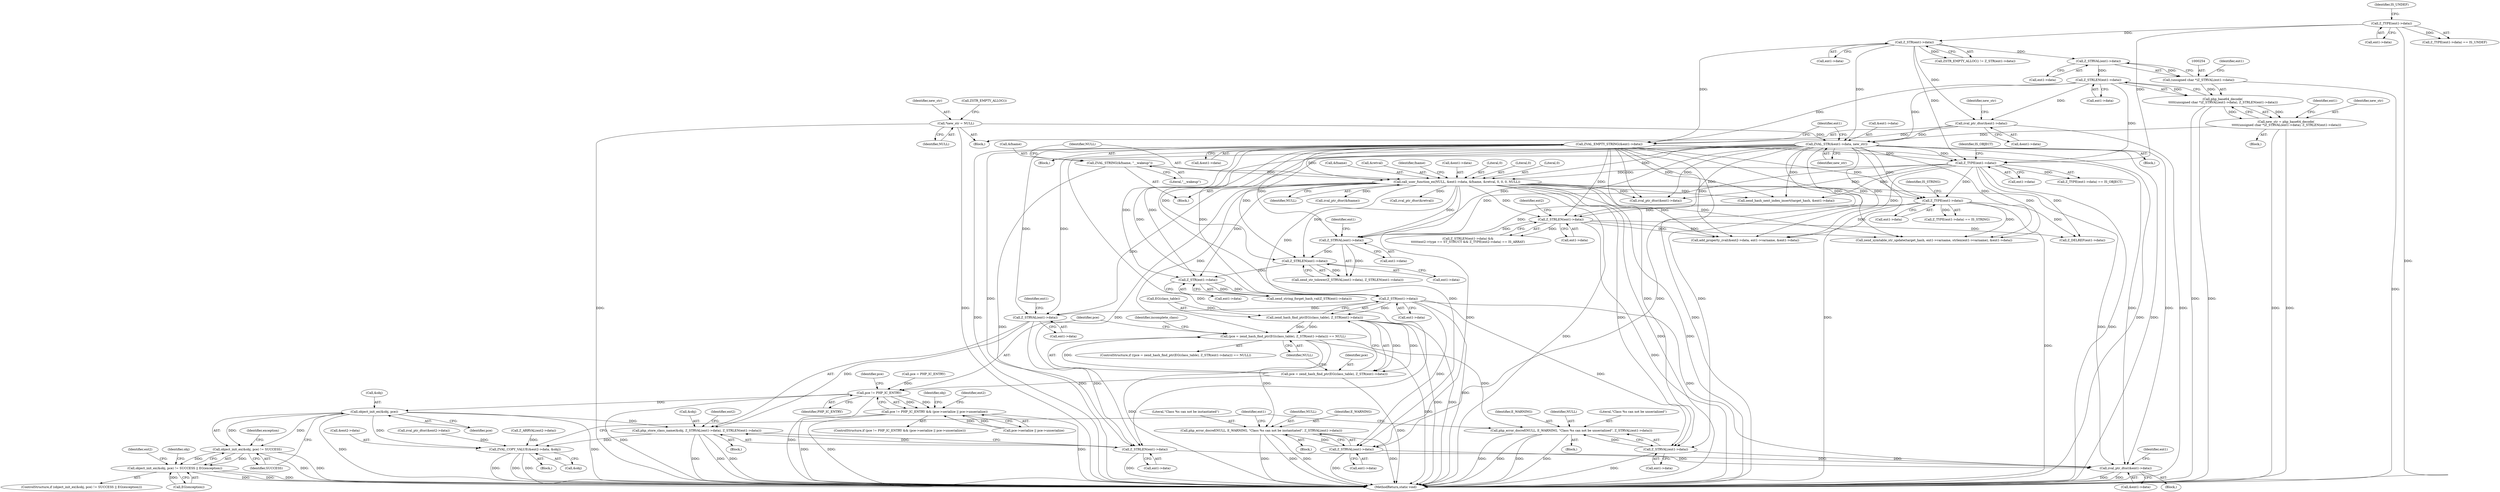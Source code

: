 digraph "0_php-src_8d2539fa0faf3f63e1d1e7635347c5b9e777d47b@pointer" {
"1000434" [label="(Call,Z_STR(ent1->data))"];
"1000279" [label="(Call,ZVAL_EMPTY_STRING(&ent1->data))"];
"1000259" [label="(Call,Z_STRLEN(ent1->data))"];
"1000255" [label="(Call,Z_STRVAL(ent1->data))"];
"1000245" [label="(Call,Z_STR(ent1->data))"];
"1000203" [label="(Call,Z_TYPE(ent1->data))"];
"1000263" [label="(Call,zval_ptr_dtor(&ent1->data))"];
"1000423" [label="(Call,Z_STR(ent1->data))"];
"1000298" [label="(Call,call_user_function_ex(NULL, &ent1->data, &fname, &retval, 0, 0, 0, NULL))"];
"1000286" [label="(Call,Z_TYPE(ent1->data))"];
"1000271" [label="(Call,ZVAL_STR(&ent1->data, new_str))"];
"1000250" [label="(Call,new_str = php_base64_decode(\n \t\t\t\t\t(unsigned char *)Z_STRVAL(ent1->data), Z_STRLEN(ent1->data)))"];
"1000252" [label="(Call,php_base64_decode(\n \t\t\t\t\t(unsigned char *)Z_STRVAL(ent1->data), Z_STRLEN(ent1->data)))"];
"1000253" [label="(Call,(unsigned char *)Z_STRVAL(ent1->data))"];
"1000239" [label="(Call,*new_str = NULL)"];
"1000294" [label="(Call,ZVAL_STRING(&fname, \"__wakeup\"))"];
"1000418" [label="(Call,Z_STRLEN(ent1->data))"];
"1000414" [label="(Call,Z_STRVAL(ent1->data))"];
"1000392" [label="(Call,Z_STRLEN(ent1->data))"];
"1000386" [label="(Call,Z_TYPE(ent1->data))"];
"1000431" [label="(Call,zend_hash_find_ptr(EG(class_table), Z_STR(ent1->data)))"];
"1000428" [label="(Call,(pce = zend_hash_find_ptr(EG(class_table), Z_STR(ent1->data))) == NULL)"];
"1000469" [label="(Call,php_error_docref(NULL, E_WARNING, \"Class %s can not be unserialized\", Z_STRVAL(ent1->data)))"];
"1000500" [label="(Call,php_error_docref(NULL, E_WARNING, \"Class %s can not be instantiated\", Z_STRVAL(ent1->data)))"];
"1000429" [label="(Call,pce = zend_hash_find_ptr(EG(class_table), Z_STR(ent1->data)))"];
"1000448" [label="(Call,pce != PHP_IC_ENTRY)"];
"1000447" [label="(Call,pce != PHP_IC_ENTRY && (pce->serialize || pce->unserialize))"];
"1000482" [label="(Call,object_init_ex(&obj, pce))"];
"1000481" [label="(Call,object_init_ex(&obj, pce) != SUCCESS)"];
"1000480" [label="(Call,object_init_ex(&obj, pce) != SUCCESS || EG(exception))"];
"1000522" [label="(Call,php_store_class_name(&obj, Z_STRVAL(ent1->data), Z_STRLEN(ent1->data)))"];
"1000538" [label="(Call,ZVAL_COPY_VALUE(&ent2->data, &obj))"];
"1000473" [label="(Call,Z_STRVAL(ent1->data))"];
"1000545" [label="(Call,zval_ptr_dtor(&ent1->data))"];
"1000504" [label="(Call,Z_STRVAL(ent1->data))"];
"1000525" [label="(Call,Z_STRVAL(ent1->data))"];
"1000529" [label="(Call,Z_STRLEN(ent1->data))"];
"1000246" [label="(Call,ent1->data)"];
"1000244" [label="(Call,ZSTR_EMPTY_ALLOC())"];
"1000500" [label="(Call,php_error_docref(NULL, E_WARNING, \"Class %s can not be instantiated\", Z_STRVAL(ent1->data)))"];
"1000249" [label="(Block,)"];
"1000484" [label="(Identifier,obj)"];
"1000272" [label="(Call,&ent1->data)"];
"1000449" [label="(Identifier,pce)"];
"1000314" [label="(Identifier,fname)"];
"1000462" [label="(Identifier,ent2)"];
"1000386" [label="(Call,Z_TYPE(ent1->data))"];
"1000251" [label="(Identifier,new_str)"];
"1000472" [label="(Literal,\"Class %s can not be unserialized\")"];
"1000300" [label="(Call,&ent1->data)"];
"1000266" [label="(Identifier,ent1)"];
"1000447" [label="(Call,pce != PHP_IC_ENTRY && (pce->serialize || pce->unserialize))"];
"1000422" [label="(Call,zend_string_forget_hash_val(Z_STR(ent1->data)))"];
"1000571" [label="(Call,add_property_zval(&ent2->data, ent1->varname, &ent1->data))"];
"1000239" [label="(Call,*new_str = NULL)"];
"1000471" [label="(Identifier,E_WARNING)"];
"1000280" [label="(Call,&ent1->data)"];
"1000458" [label="(Block,)"];
"1000513" [label="(Call,Z_ARRVAL(ent2->data))"];
"1000546" [label="(Call,&ent1->data)"];
"1000297" [label="(Literal,\"__wakeup\")"];
"1000413" [label="(Call,zend_str_tolower(Z_STRVAL(ent1->data), Z_STRLEN(ent1->data)))"];
"1000276" [label="(Identifier,new_str)"];
"1000486" [label="(Identifier,SUCCESS)"];
"1000427" [label="(ControlStructure,if ((pce = zend_hash_find_ptr(EG(class_table), Z_STR(ent1->data))) == NULL))"];
"1000241" [label="(Identifier,NULL)"];
"1000393" [label="(Call,ent1->data)"];
"1000392" [label="(Call,Z_STRLEN(ent1->data))"];
"1000488" [label="(Identifier,exception)"];
"1000543" [label="(Call,&obj)"];
"1000502" [label="(Identifier,E_WARNING)"];
"1000385" [label="(Call,Z_TYPE(ent1->data) == IS_STRING)"];
"1000424" [label="(Call,ent1->data)"];
"1000391" [label="(Call,Z_STRLEN(ent1->data) &&\n\t\t\t\t\t\tent2->type == ST_STRUCT && Z_TYPE(ent2->data) == IS_ARRAY)"];
"1000259" [label="(Call,Z_STRLEN(ent1->data))"];
"1000408" [label="(Block,)"];
"1000261" [label="(Identifier,ent1)"];
"1000203" [label="(Call,Z_TYPE(ent1->data))"];
"1000312" [label="(Call,zval_ptr_dtor(&fname))"];
"1000538" [label="(Call,ZVAL_COPY_VALUE(&ent2->data, &obj))"];
"1000512" [label="(Identifier,obj)"];
"1000469" [label="(Call,php_error_docref(NULL, E_WARNING, \"Class %s can not be unserialized\", Z_STRVAL(ent1->data)))"];
"1000240" [label="(Identifier,new_str)"];
"1000415" [label="(Call,ent1->data)"];
"1000260" [label="(Call,ent1->data)"];
"1000252" [label="(Call,php_base64_decode(\n \t\t\t\t\t(unsigned char *)Z_STRVAL(ent1->data), Z_STRLEN(ent1->data)))"];
"1000608" [label="(Identifier,ent1)"];
"1000298" [label="(Call,call_user_function_ex(NULL, &ent1->data, &fname, &retval, 0, 0, 0, NULL))"];
"1000431" [label="(Call,zend_hash_find_ptr(EG(class_table), Z_STR(ent1->data)))"];
"1000470" [label="(Identifier,NULL)"];
"1000473" [label="(Call,Z_STRVAL(ent1->data))"];
"1000450" [label="(Identifier,PHP_IC_ENTRY)"];
"1000207" [label="(Identifier,IS_UNDEF)"];
"1000489" [label="(Block,)"];
"1000341" [label="(Call,zval_ptr_dtor(&ent1->data))"];
"1000263" [label="(Call,zval_ptr_dtor(&ent1->data))"];
"1000204" [label="(Call,ent1->data)"];
"1000285" [label="(Call,Z_TYPE(ent1->data) == IS_OBJECT)"];
"1000593" [label="(Call,zend_symtable_str_update(target_hash, ent1->varname, strlen(ent1->varname), &ent1->data))"];
"1000269" [label="(Identifier,new_str)"];
"1000295" [label="(Call,&fname)"];
"1000430" [label="(Identifier,pce)"];
"1000474" [label="(Call,ent1->data)"];
"1000255" [label="(Call,Z_STRVAL(ent1->data))"];
"1000256" [label="(Call,ent1->data)"];
"1000536" [label="(Identifier,ent2)"];
"1000279" [label="(Call,ZVAL_EMPTY_STRING(&ent1->data))"];
"1000612" [label="(Call,zend_hash_next_index_insert(target_hash, &ent1->data))"];
"1000250" [label="(Call,new_str = php_base64_decode(\n \t\t\t\t\t(unsigned char *)Z_STRVAL(ent1->data), Z_STRLEN(ent1->data)))"];
"1000432" [label="(Call,EG(class_table))"];
"1000501" [label="(Identifier,NULL)"];
"1000503" [label="(Literal,\"Class %s can not be instantiated\")"];
"1000483" [label="(Call,&obj)"];
"1000438" [label="(Identifier,NULL)"];
"1000237" [label="(Block,)"];
"1000583" [label="(Call,Z_DELREF(ent1->data))"];
"1000315" [label="(Call,zval_ptr_dtor(&retval))"];
"1000443" [label="(Call,pce = PHP_IC_ENTRY)"];
"1000545" [label="(Call,zval_ptr_dtor(&ent1->data))"];
"1000504" [label="(Call,Z_STRVAL(ent1->data))"];
"1000387" [label="(Call,ent1->data)"];
"1000539" [label="(Call,&ent2->data)"];
"1000253" [label="(Call,(unsigned char *)Z_STRVAL(ent1->data))"];
"1000270" [label="(Block,)"];
"1000308" [label="(Literal,0)"];
"1000671" [label="(MethodReturn,static void)"];
"1000311" [label="(Identifier,NULL)"];
"1000493" [label="(Identifier,ent2)"];
"1000310" [label="(Literal,0)"];
"1000522" [label="(Call,php_store_class_name(&obj, Z_STRVAL(ent1->data), Z_STRLEN(ent1->data)))"];
"1000309" [label="(Literal,0)"];
"1000202" [label="(Call,Z_TYPE(ent1->data) == IS_UNDEF)"];
"1000530" [label="(Call,ent1->data)"];
"1000287" [label="(Call,ent1->data)"];
"1000479" [label="(ControlStructure,if (object_init_ex(&obj, pce) != SUCCESS || EG(exception)))"];
"1000414" [label="(Call,Z_STRVAL(ent1->data))"];
"1000304" [label="(Call,&fname)"];
"1000509" [label="(Block,)"];
"1000390" [label="(Identifier,IS_STRING)"];
"1000286" [label="(Call,Z_TYPE(ent1->data))"];
"1000548" [label="(Identifier,ent1)"];
"1000487" [label="(Call,EG(exception))"];
"1000451" [label="(Call,pce->serialize || pce->unserialize)"];
"1000243" [label="(Call,ZSTR_EMPTY_ALLOC() != Z_STR(ent1->data))"];
"1000299" [label="(Identifier,NULL)"];
"1000291" [label="(Block,)"];
"1000428" [label="(Call,(pce = zend_hash_find_ptr(EG(class_table), Z_STR(ent1->data))) == NULL)"];
"1000529" [label="(Call,Z_STRLEN(ent1->data))"];
"1000399" [label="(Identifier,ent2)"];
"1000446" [label="(ControlStructure,if (pce != PHP_IC_ENTRY && (pce->serialize || pce->unserialize)))"];
"1000533" [label="(Call,zval_ptr_dtor(&ent2->data))"];
"1000480" [label="(Call,object_init_ex(&obj, pce) != SUCCESS || EG(exception))"];
"1000531" [label="(Identifier,ent1)"];
"1000526" [label="(Call,ent1->data)"];
"1000294" [label="(Call,ZVAL_STRING(&fname, \"__wakeup\"))"];
"1000525" [label="(Call,Z_STRVAL(ent1->data))"];
"1000290" [label="(Identifier,IS_OBJECT)"];
"1000485" [label="(Identifier,pce)"];
"1000523" [label="(Call,&obj)"];
"1000429" [label="(Call,pce = zend_hash_find_ptr(EG(class_table), Z_STR(ent1->data)))"];
"1000271" [label="(Call,ZVAL_STR(&ent1->data, new_str))"];
"1000448" [label="(Call,pce != PHP_IC_ENTRY)"];
"1000423" [label="(Call,Z_STR(ent1->data))"];
"1000306" [label="(Call,&retval)"];
"1000420" [label="(Identifier,ent1)"];
"1000521" [label="(Block,)"];
"1000453" [label="(Identifier,pce)"];
"1000419" [label="(Call,ent1->data)"];
"1000288" [label="(Identifier,ent1)"];
"1000482" [label="(Call,object_init_ex(&obj, pce))"];
"1000264" [label="(Call,&ent1->data)"];
"1000278" [label="(Block,)"];
"1000505" [label="(Call,ent1->data)"];
"1000245" [label="(Call,Z_STR(ent1->data))"];
"1000434" [label="(Call,Z_STR(ent1->data))"];
"1000435" [label="(Call,ent1->data)"];
"1000481" [label="(Call,object_init_ex(&obj, pce) != SUCCESS)"];
"1000418" [label="(Call,Z_STRLEN(ent1->data))"];
"1000441" [label="(Identifier,incomplete_class)"];
"1000434" -> "1000431"  [label="AST: "];
"1000434" -> "1000435"  [label="CFG: "];
"1000435" -> "1000434"  [label="AST: "];
"1000431" -> "1000434"  [label="CFG: "];
"1000434" -> "1000671"  [label="DDG: "];
"1000434" -> "1000431"  [label="DDG: "];
"1000279" -> "1000434"  [label="DDG: "];
"1000423" -> "1000434"  [label="DDG: "];
"1000298" -> "1000434"  [label="DDG: "];
"1000271" -> "1000434"  [label="DDG: "];
"1000434" -> "1000473"  [label="DDG: "];
"1000434" -> "1000504"  [label="DDG: "];
"1000434" -> "1000525"  [label="DDG: "];
"1000434" -> "1000545"  [label="DDG: "];
"1000279" -> "1000278"  [label="AST: "];
"1000279" -> "1000280"  [label="CFG: "];
"1000280" -> "1000279"  [label="AST: "];
"1000288" -> "1000279"  [label="CFG: "];
"1000279" -> "1000671"  [label="DDG: "];
"1000279" -> "1000671"  [label="DDG: "];
"1000259" -> "1000279"  [label="DDG: "];
"1000263" -> "1000279"  [label="DDG: "];
"1000245" -> "1000279"  [label="DDG: "];
"1000279" -> "1000286"  [label="DDG: "];
"1000279" -> "1000298"  [label="DDG: "];
"1000279" -> "1000341"  [label="DDG: "];
"1000279" -> "1000386"  [label="DDG: "];
"1000279" -> "1000392"  [label="DDG: "];
"1000279" -> "1000414"  [label="DDG: "];
"1000279" -> "1000418"  [label="DDG: "];
"1000279" -> "1000423"  [label="DDG: "];
"1000279" -> "1000473"  [label="DDG: "];
"1000279" -> "1000504"  [label="DDG: "];
"1000279" -> "1000525"  [label="DDG: "];
"1000279" -> "1000529"  [label="DDG: "];
"1000279" -> "1000545"  [label="DDG: "];
"1000279" -> "1000571"  [label="DDG: "];
"1000279" -> "1000593"  [label="DDG: "];
"1000279" -> "1000612"  [label="DDG: "];
"1000259" -> "1000252"  [label="AST: "];
"1000259" -> "1000260"  [label="CFG: "];
"1000260" -> "1000259"  [label="AST: "];
"1000252" -> "1000259"  [label="CFG: "];
"1000259" -> "1000252"  [label="DDG: "];
"1000255" -> "1000259"  [label="DDG: "];
"1000259" -> "1000263"  [label="DDG: "];
"1000259" -> "1000271"  [label="DDG: "];
"1000259" -> "1000286"  [label="DDG: "];
"1000255" -> "1000253"  [label="AST: "];
"1000255" -> "1000256"  [label="CFG: "];
"1000256" -> "1000255"  [label="AST: "];
"1000253" -> "1000255"  [label="CFG: "];
"1000255" -> "1000253"  [label="DDG: "];
"1000245" -> "1000255"  [label="DDG: "];
"1000245" -> "1000243"  [label="AST: "];
"1000245" -> "1000246"  [label="CFG: "];
"1000246" -> "1000245"  [label="AST: "];
"1000243" -> "1000245"  [label="CFG: "];
"1000245" -> "1000243"  [label="DDG: "];
"1000203" -> "1000245"  [label="DDG: "];
"1000245" -> "1000263"  [label="DDG: "];
"1000245" -> "1000271"  [label="DDG: "];
"1000245" -> "1000286"  [label="DDG: "];
"1000203" -> "1000202"  [label="AST: "];
"1000203" -> "1000204"  [label="CFG: "];
"1000204" -> "1000203"  [label="AST: "];
"1000207" -> "1000203"  [label="CFG: "];
"1000203" -> "1000671"  [label="DDG: "];
"1000203" -> "1000202"  [label="DDG: "];
"1000203" -> "1000286"  [label="DDG: "];
"1000263" -> "1000237"  [label="AST: "];
"1000263" -> "1000264"  [label="CFG: "];
"1000264" -> "1000263"  [label="AST: "];
"1000269" -> "1000263"  [label="CFG: "];
"1000263" -> "1000671"  [label="DDG: "];
"1000263" -> "1000271"  [label="DDG: "];
"1000423" -> "1000422"  [label="AST: "];
"1000423" -> "1000424"  [label="CFG: "];
"1000424" -> "1000423"  [label="AST: "];
"1000422" -> "1000423"  [label="CFG: "];
"1000423" -> "1000422"  [label="DDG: "];
"1000298" -> "1000423"  [label="DDG: "];
"1000271" -> "1000423"  [label="DDG: "];
"1000418" -> "1000423"  [label="DDG: "];
"1000298" -> "1000291"  [label="AST: "];
"1000298" -> "1000311"  [label="CFG: "];
"1000299" -> "1000298"  [label="AST: "];
"1000300" -> "1000298"  [label="AST: "];
"1000304" -> "1000298"  [label="AST: "];
"1000306" -> "1000298"  [label="AST: "];
"1000308" -> "1000298"  [label="AST: "];
"1000309" -> "1000298"  [label="AST: "];
"1000310" -> "1000298"  [label="AST: "];
"1000311" -> "1000298"  [label="AST: "];
"1000314" -> "1000298"  [label="CFG: "];
"1000298" -> "1000671"  [label="DDG: "];
"1000298" -> "1000671"  [label="DDG: "];
"1000298" -> "1000671"  [label="DDG: "];
"1000286" -> "1000298"  [label="DDG: "];
"1000271" -> "1000298"  [label="DDG: "];
"1000294" -> "1000298"  [label="DDG: "];
"1000298" -> "1000312"  [label="DDG: "];
"1000298" -> "1000315"  [label="DDG: "];
"1000298" -> "1000341"  [label="DDG: "];
"1000298" -> "1000386"  [label="DDG: "];
"1000298" -> "1000392"  [label="DDG: "];
"1000298" -> "1000414"  [label="DDG: "];
"1000298" -> "1000418"  [label="DDG: "];
"1000298" -> "1000428"  [label="DDG: "];
"1000298" -> "1000473"  [label="DDG: "];
"1000298" -> "1000504"  [label="DDG: "];
"1000298" -> "1000525"  [label="DDG: "];
"1000298" -> "1000529"  [label="DDG: "];
"1000298" -> "1000545"  [label="DDG: "];
"1000298" -> "1000571"  [label="DDG: "];
"1000298" -> "1000593"  [label="DDG: "];
"1000298" -> "1000612"  [label="DDG: "];
"1000286" -> "1000285"  [label="AST: "];
"1000286" -> "1000287"  [label="CFG: "];
"1000287" -> "1000286"  [label="AST: "];
"1000290" -> "1000286"  [label="CFG: "];
"1000286" -> "1000671"  [label="DDG: "];
"1000286" -> "1000285"  [label="DDG: "];
"1000271" -> "1000286"  [label="DDG: "];
"1000286" -> "1000341"  [label="DDG: "];
"1000286" -> "1000386"  [label="DDG: "];
"1000286" -> "1000414"  [label="DDG: "];
"1000286" -> "1000571"  [label="DDG: "];
"1000286" -> "1000583"  [label="DDG: "];
"1000286" -> "1000593"  [label="DDG: "];
"1000286" -> "1000612"  [label="DDG: "];
"1000271" -> "1000270"  [label="AST: "];
"1000271" -> "1000276"  [label="CFG: "];
"1000272" -> "1000271"  [label="AST: "];
"1000276" -> "1000271"  [label="AST: "];
"1000288" -> "1000271"  [label="CFG: "];
"1000271" -> "1000671"  [label="DDG: "];
"1000271" -> "1000671"  [label="DDG: "];
"1000271" -> "1000671"  [label="DDG: "];
"1000250" -> "1000271"  [label="DDG: "];
"1000239" -> "1000271"  [label="DDG: "];
"1000271" -> "1000341"  [label="DDG: "];
"1000271" -> "1000386"  [label="DDG: "];
"1000271" -> "1000392"  [label="DDG: "];
"1000271" -> "1000414"  [label="DDG: "];
"1000271" -> "1000418"  [label="DDG: "];
"1000271" -> "1000473"  [label="DDG: "];
"1000271" -> "1000504"  [label="DDG: "];
"1000271" -> "1000525"  [label="DDG: "];
"1000271" -> "1000529"  [label="DDG: "];
"1000271" -> "1000545"  [label="DDG: "];
"1000271" -> "1000571"  [label="DDG: "];
"1000271" -> "1000593"  [label="DDG: "];
"1000271" -> "1000612"  [label="DDG: "];
"1000250" -> "1000249"  [label="AST: "];
"1000250" -> "1000252"  [label="CFG: "];
"1000251" -> "1000250"  [label="AST: "];
"1000252" -> "1000250"  [label="AST: "];
"1000266" -> "1000250"  [label="CFG: "];
"1000250" -> "1000671"  [label="DDG: "];
"1000250" -> "1000671"  [label="DDG: "];
"1000252" -> "1000250"  [label="DDG: "];
"1000252" -> "1000250"  [label="DDG: "];
"1000253" -> "1000252"  [label="AST: "];
"1000252" -> "1000671"  [label="DDG: "];
"1000252" -> "1000671"  [label="DDG: "];
"1000253" -> "1000252"  [label="DDG: "];
"1000254" -> "1000253"  [label="AST: "];
"1000261" -> "1000253"  [label="CFG: "];
"1000253" -> "1000671"  [label="DDG: "];
"1000239" -> "1000237"  [label="AST: "];
"1000239" -> "1000241"  [label="CFG: "];
"1000240" -> "1000239"  [label="AST: "];
"1000241" -> "1000239"  [label="AST: "];
"1000244" -> "1000239"  [label="CFG: "];
"1000239" -> "1000671"  [label="DDG: "];
"1000239" -> "1000671"  [label="DDG: "];
"1000294" -> "1000291"  [label="AST: "];
"1000294" -> "1000297"  [label="CFG: "];
"1000295" -> "1000294"  [label="AST: "];
"1000297" -> "1000294"  [label="AST: "];
"1000299" -> "1000294"  [label="CFG: "];
"1000294" -> "1000671"  [label="DDG: "];
"1000418" -> "1000413"  [label="AST: "];
"1000418" -> "1000419"  [label="CFG: "];
"1000419" -> "1000418"  [label="AST: "];
"1000413" -> "1000418"  [label="CFG: "];
"1000418" -> "1000413"  [label="DDG: "];
"1000414" -> "1000418"  [label="DDG: "];
"1000414" -> "1000413"  [label="AST: "];
"1000414" -> "1000415"  [label="CFG: "];
"1000415" -> "1000414"  [label="AST: "];
"1000420" -> "1000414"  [label="CFG: "];
"1000414" -> "1000413"  [label="DDG: "];
"1000392" -> "1000414"  [label="DDG: "];
"1000386" -> "1000414"  [label="DDG: "];
"1000392" -> "1000391"  [label="AST: "];
"1000392" -> "1000393"  [label="CFG: "];
"1000393" -> "1000392"  [label="AST: "];
"1000399" -> "1000392"  [label="CFG: "];
"1000391" -> "1000392"  [label="CFG: "];
"1000392" -> "1000671"  [label="DDG: "];
"1000392" -> "1000391"  [label="DDG: "];
"1000386" -> "1000392"  [label="DDG: "];
"1000392" -> "1000571"  [label="DDG: "];
"1000392" -> "1000583"  [label="DDG: "];
"1000392" -> "1000593"  [label="DDG: "];
"1000386" -> "1000385"  [label="AST: "];
"1000386" -> "1000387"  [label="CFG: "];
"1000387" -> "1000386"  [label="AST: "];
"1000390" -> "1000386"  [label="CFG: "];
"1000386" -> "1000671"  [label="DDG: "];
"1000386" -> "1000385"  [label="DDG: "];
"1000386" -> "1000571"  [label="DDG: "];
"1000386" -> "1000583"  [label="DDG: "];
"1000386" -> "1000593"  [label="DDG: "];
"1000431" -> "1000429"  [label="AST: "];
"1000432" -> "1000431"  [label="AST: "];
"1000429" -> "1000431"  [label="CFG: "];
"1000431" -> "1000671"  [label="DDG: "];
"1000431" -> "1000671"  [label="DDG: "];
"1000431" -> "1000428"  [label="DDG: "];
"1000431" -> "1000428"  [label="DDG: "];
"1000431" -> "1000429"  [label="DDG: "];
"1000431" -> "1000429"  [label="DDG: "];
"1000432" -> "1000431"  [label="DDG: "];
"1000428" -> "1000427"  [label="AST: "];
"1000428" -> "1000438"  [label="CFG: "];
"1000429" -> "1000428"  [label="AST: "];
"1000438" -> "1000428"  [label="AST: "];
"1000441" -> "1000428"  [label="CFG: "];
"1000449" -> "1000428"  [label="CFG: "];
"1000428" -> "1000671"  [label="DDG: "];
"1000428" -> "1000671"  [label="DDG: "];
"1000429" -> "1000428"  [label="DDG: "];
"1000428" -> "1000469"  [label="DDG: "];
"1000428" -> "1000500"  [label="DDG: "];
"1000469" -> "1000458"  [label="AST: "];
"1000469" -> "1000473"  [label="CFG: "];
"1000470" -> "1000469"  [label="AST: "];
"1000471" -> "1000469"  [label="AST: "];
"1000472" -> "1000469"  [label="AST: "];
"1000473" -> "1000469"  [label="AST: "];
"1000548" -> "1000469"  [label="CFG: "];
"1000469" -> "1000671"  [label="DDG: "];
"1000469" -> "1000671"  [label="DDG: "];
"1000469" -> "1000671"  [label="DDG: "];
"1000469" -> "1000671"  [label="DDG: "];
"1000473" -> "1000469"  [label="DDG: "];
"1000500" -> "1000489"  [label="AST: "];
"1000500" -> "1000504"  [label="CFG: "];
"1000501" -> "1000500"  [label="AST: "];
"1000502" -> "1000500"  [label="AST: "];
"1000503" -> "1000500"  [label="AST: "];
"1000504" -> "1000500"  [label="AST: "];
"1000548" -> "1000500"  [label="CFG: "];
"1000500" -> "1000671"  [label="DDG: "];
"1000500" -> "1000671"  [label="DDG: "];
"1000500" -> "1000671"  [label="DDG: "];
"1000500" -> "1000671"  [label="DDG: "];
"1000504" -> "1000500"  [label="DDG: "];
"1000430" -> "1000429"  [label="AST: "];
"1000438" -> "1000429"  [label="CFG: "];
"1000429" -> "1000671"  [label="DDG: "];
"1000429" -> "1000448"  [label="DDG: "];
"1000448" -> "1000447"  [label="AST: "];
"1000448" -> "1000450"  [label="CFG: "];
"1000449" -> "1000448"  [label="AST: "];
"1000450" -> "1000448"  [label="AST: "];
"1000453" -> "1000448"  [label="CFG: "];
"1000447" -> "1000448"  [label="CFG: "];
"1000448" -> "1000671"  [label="DDG: "];
"1000448" -> "1000671"  [label="DDG: "];
"1000448" -> "1000447"  [label="DDG: "];
"1000448" -> "1000447"  [label="DDG: "];
"1000443" -> "1000448"  [label="DDG: "];
"1000448" -> "1000482"  [label="DDG: "];
"1000447" -> "1000446"  [label="AST: "];
"1000447" -> "1000451"  [label="CFG: "];
"1000451" -> "1000447"  [label="AST: "];
"1000462" -> "1000447"  [label="CFG: "];
"1000484" -> "1000447"  [label="CFG: "];
"1000447" -> "1000671"  [label="DDG: "];
"1000447" -> "1000671"  [label="DDG: "];
"1000447" -> "1000671"  [label="DDG: "];
"1000451" -> "1000447"  [label="DDG: "];
"1000451" -> "1000447"  [label="DDG: "];
"1000482" -> "1000481"  [label="AST: "];
"1000482" -> "1000485"  [label="CFG: "];
"1000483" -> "1000482"  [label="AST: "];
"1000485" -> "1000482"  [label="AST: "];
"1000486" -> "1000482"  [label="CFG: "];
"1000482" -> "1000671"  [label="DDG: "];
"1000482" -> "1000671"  [label="DDG: "];
"1000482" -> "1000481"  [label="DDG: "];
"1000482" -> "1000481"  [label="DDG: "];
"1000482" -> "1000522"  [label="DDG: "];
"1000482" -> "1000538"  [label="DDG: "];
"1000481" -> "1000480"  [label="AST: "];
"1000481" -> "1000486"  [label="CFG: "];
"1000486" -> "1000481"  [label="AST: "];
"1000488" -> "1000481"  [label="CFG: "];
"1000480" -> "1000481"  [label="CFG: "];
"1000481" -> "1000671"  [label="DDG: "];
"1000481" -> "1000671"  [label="DDG: "];
"1000481" -> "1000480"  [label="DDG: "];
"1000481" -> "1000480"  [label="DDG: "];
"1000480" -> "1000479"  [label="AST: "];
"1000480" -> "1000487"  [label="CFG: "];
"1000487" -> "1000480"  [label="AST: "];
"1000493" -> "1000480"  [label="CFG: "];
"1000512" -> "1000480"  [label="CFG: "];
"1000480" -> "1000671"  [label="DDG: "];
"1000480" -> "1000671"  [label="DDG: "];
"1000480" -> "1000671"  [label="DDG: "];
"1000487" -> "1000480"  [label="DDG: "];
"1000522" -> "1000521"  [label="AST: "];
"1000522" -> "1000529"  [label="CFG: "];
"1000523" -> "1000522"  [label="AST: "];
"1000525" -> "1000522"  [label="AST: "];
"1000529" -> "1000522"  [label="AST: "];
"1000536" -> "1000522"  [label="CFG: "];
"1000522" -> "1000671"  [label="DDG: "];
"1000522" -> "1000671"  [label="DDG: "];
"1000522" -> "1000671"  [label="DDG: "];
"1000525" -> "1000522"  [label="DDG: "];
"1000529" -> "1000522"  [label="DDG: "];
"1000522" -> "1000538"  [label="DDG: "];
"1000538" -> "1000509"  [label="AST: "];
"1000538" -> "1000543"  [label="CFG: "];
"1000539" -> "1000538"  [label="AST: "];
"1000543" -> "1000538"  [label="AST: "];
"1000548" -> "1000538"  [label="CFG: "];
"1000538" -> "1000671"  [label="DDG: "];
"1000538" -> "1000671"  [label="DDG: "];
"1000538" -> "1000671"  [label="DDG: "];
"1000513" -> "1000538"  [label="DDG: "];
"1000533" -> "1000538"  [label="DDG: "];
"1000473" -> "1000474"  [label="CFG: "];
"1000474" -> "1000473"  [label="AST: "];
"1000473" -> "1000671"  [label="DDG: "];
"1000473" -> "1000545"  [label="DDG: "];
"1000545" -> "1000408"  [label="AST: "];
"1000545" -> "1000546"  [label="CFG: "];
"1000546" -> "1000545"  [label="AST: "];
"1000608" -> "1000545"  [label="CFG: "];
"1000545" -> "1000671"  [label="DDG: "];
"1000545" -> "1000671"  [label="DDG: "];
"1000529" -> "1000545"  [label="DDG: "];
"1000504" -> "1000545"  [label="DDG: "];
"1000504" -> "1000505"  [label="CFG: "];
"1000505" -> "1000504"  [label="AST: "];
"1000504" -> "1000671"  [label="DDG: "];
"1000525" -> "1000526"  [label="CFG: "];
"1000526" -> "1000525"  [label="AST: "];
"1000531" -> "1000525"  [label="CFG: "];
"1000525" -> "1000529"  [label="DDG: "];
"1000529" -> "1000530"  [label="CFG: "];
"1000530" -> "1000529"  [label="AST: "];
"1000529" -> "1000671"  [label="DDG: "];
}
